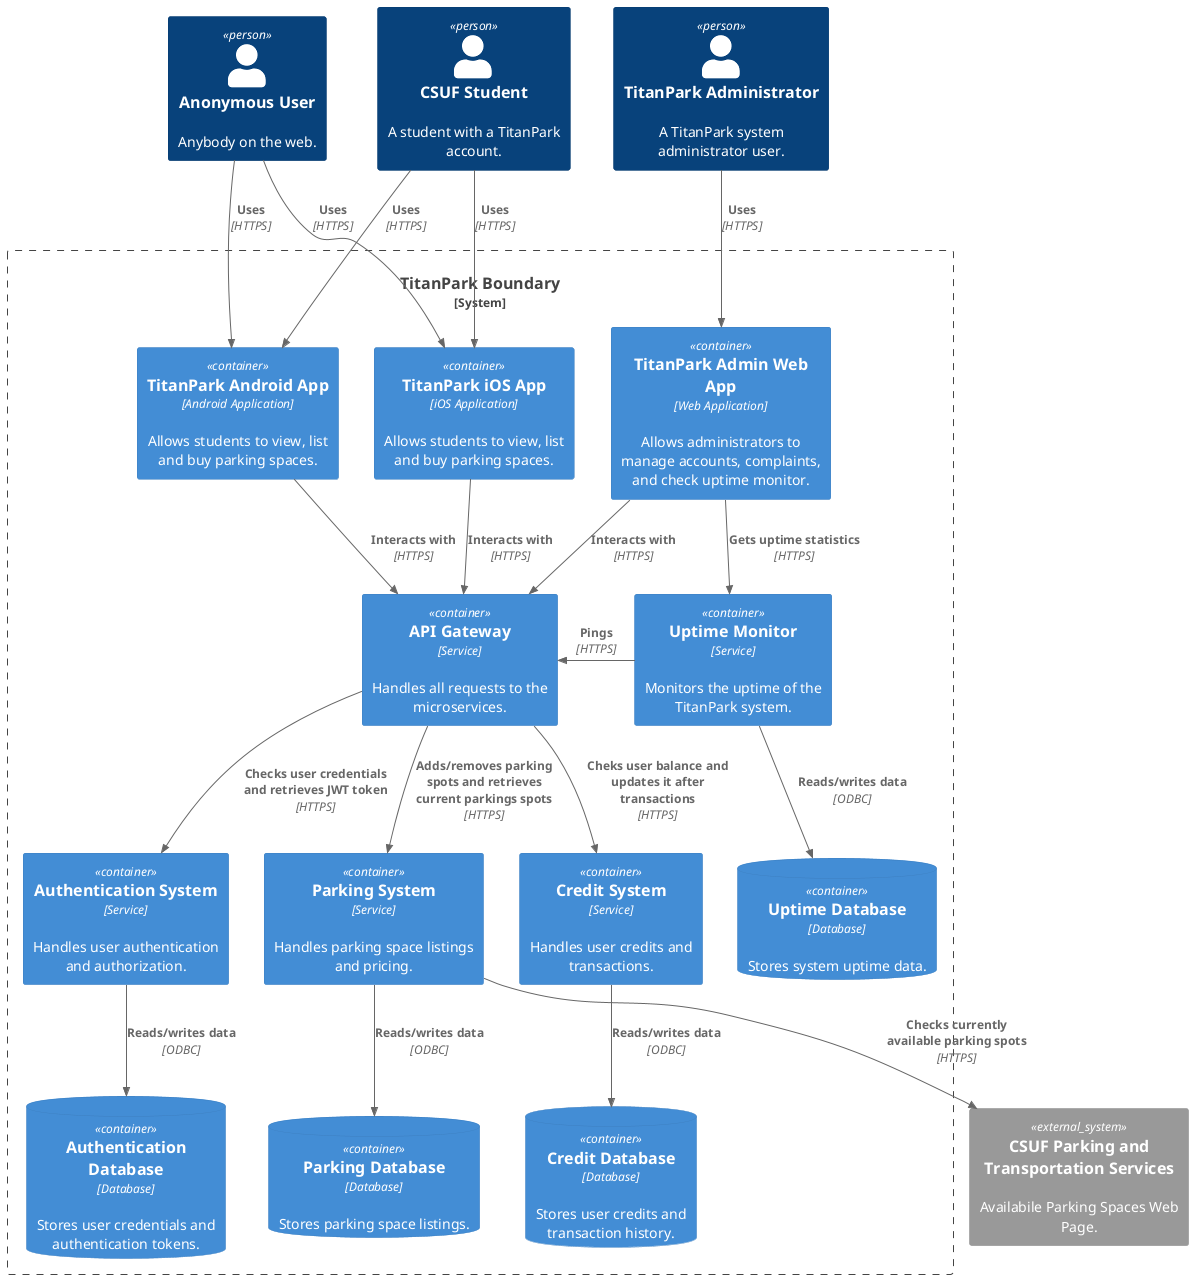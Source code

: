 @startuml System_Containers_C4
!include <C4/C4_Container>

' People '
Person(anon_user, "Anonymous User", "Anybody on the web.")
Person(csuf_student, "CSUF Student", "A student with a TitanPark account.")
Person(system_admin, "TitanPark Administrator", "A TitanPark system administrator user.")

' TitanPark System '
System_Boundary(titanpark_container, "TitanPark Boundary") {
  Container(android_app, "TitanPark Android App", "Android Application", "Allows students to view, list and buy parking spaces.")
  Container(ios_app, "TitanPark iOS App", "iOS Application", "Allows students to view, list and buy parking spaces.")
  Container(admin_web_app, "TitanPark Admin Web App", "Web Application", "Allows administrators to manage accounts, complaints, and check uptime monitor.")
  Container(api_gateway, "API Gateway", "Service", "Handles all requests to the microservices.")
  Container(auth_system, "Authentication System", "Service", "Handles user authentication and authorization.")
  Container(credit_system, "Credit System", "Service", "Handles user credits and transactions.")
  Container(parking_system, "Parking System", "Service", "Handles parking space listings and pricing.")
  Container(uptime_monitor, "Uptime Monitor", "Service", "Monitors the uptime of the TitanPark system.")
  ContainerDb(auth_db, "Authentication Database", "Database", "Stores user credentials and authentication tokens.")
  ContainerDb(credit_db, "Credit Database", "Database", "Stores user credits and transaction history.")
  ContainerDb(parking_db, "Parking Database", "Database", "Stores parking space listings.")
  ContainerDb(uptime_db, "Uptime Database", "Database", "Stores system uptime data.")
}

' External Systems '
System_Ext(csuf_parking_services, "CSUF Parking and Transportation Services", "Availabile Parking Spaces Web Page.")

' Relationships '
Rel_D(anon_user, android_app, "Uses", "HTTPS")
Rel_D(anon_user, ios_app, "Uses", "HTTPS")
Rel_D(csuf_student, android_app, "Uses", "HTTPS")
Rel_D(csuf_student, ios_app, "Uses", "HTTPS")
Rel_D(system_admin, admin_web_app, "Uses", "HTTPS")
Rel_D(android_app, api_gateway, "Interacts with", "HTTPS")
Rel_D(ios_app, api_gateway, "Interacts with", "HTTPS")
Rel_D(admin_web_app, api_gateway, "Interacts with", "HTTPS")
Rel_D(admin_web_app, uptime_monitor, "Gets uptime statistics", "HTTPS")
Rel_L(uptime_monitor, api_gateway, "Pings", "HTTPS")
Rel_D(api_gateway, auth_system, "Checks user credentials and retrieves JWT token", "HTTPS")
Rel_D(api_gateway, credit_system, "Cheks user balance and updates it after transactions", "HTTPS")
Rel_D(api_gateway, parking_system, "Adds/removes parking spots and retrieves current parkings spots", "HTTPS")
Rel_D(auth_system, auth_db, "Reads/writes data", "ODBC")
Rel_D(credit_system, credit_db, "Reads/writes data", "ODBC")
Rel_D(parking_system, parking_db, "Reads/writes data", "ODBC")
Rel_D(uptime_monitor, uptime_db, "Reads/writes data", "ODBC")
Rel_D(parking_system, csuf_parking_services, "Checks currently available parking spots", "HTTPS")
@enduml
